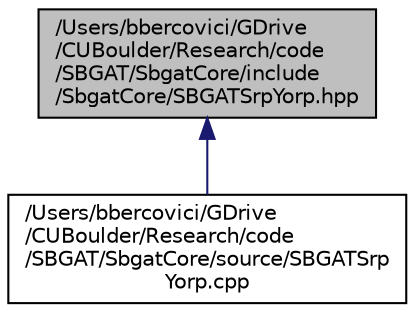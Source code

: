 digraph "/Users/bbercovici/GDrive/CUBoulder/Research/code/SBGAT/SbgatCore/include/SbgatCore/SBGATSrpYorp.hpp"
{
  edge [fontname="Helvetica",fontsize="10",labelfontname="Helvetica",labelfontsize="10"];
  node [fontname="Helvetica",fontsize="10",shape=record];
  Node4 [label="/Users/bbercovici/GDrive\l/CUBoulder/Research/code\l/SBGAT/SbgatCore/include\l/SbgatCore/SBGATSrpYorp.hpp",height=0.2,width=0.4,color="black", fillcolor="grey75", style="filled", fontcolor="black"];
  Node4 -> Node5 [dir="back",color="midnightblue",fontsize="10",style="solid",fontname="Helvetica"];
  Node5 [label="/Users/bbercovici/GDrive\l/CUBoulder/Research/code\l/SBGAT/SbgatCore/source/SBGATSrp\lYorp.cpp",height=0.2,width=0.4,color="black", fillcolor="white", style="filled",URL="$_s_b_g_a_t_srp_yorp_8cpp.html"];
}
